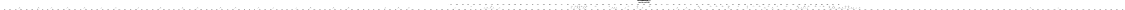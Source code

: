 # Network structure generated by ABC

digraph network {
size = "7.5,10";
center = true;
edge [dir = back];

{
  node [shape = plaintext];
  edge [style = invis];
  LevelTitle1 [label=""];
  LevelTitle2 [label=""];
  Level3 [label = ""];
  Level2 [label = ""];
  Level1 [label = ""];
  Level0 [label = ""];
  LevelTitle1 ->  LevelTitle2 ->  Level3 ->  Level2 ->  Level1 ->  Level0;
}

{
  rank = same;
  LevelTitle1;
  title1 [shape=plaintext,
          fontsize=20,
          fontname = "Times-Roman",
          label="Network structure visualized by ABC\nBenchmark \"top\". Time was Wed Oct 16 16:07:35 2024. "
         ];
}

{
  rank = same;
  LevelTitle2;
  title2 [shape=plaintext,
          fontsize=18,
          fontname = "Times-Roman",
          label="The network contains 103 logic nodes and 0 latches.\n"
         ];
}

{
  rank = same;
  Level3;
  Node200 [label = "pv227_10_", shape = invtriangle, color = coral, fillcolor = coral];
  Node201 [label = "pv227_23_", shape = invtriangle, color = coral, fillcolor = coral];
  Node202 [label = "pv266_6_", shape = invtriangle, color = coral, fillcolor = coral];
  Node203 [label = "pv227_0_", shape = invtriangle, color = coral, fillcolor = coral];
  Node204 [label = "pv227_24_", shape = invtriangle, color = coral, fillcolor = coral];
  Node205 [label = "pv227_21_", shape = invtriangle, color = coral, fillcolor = coral];
  Node206 [label = "pv266_4_", shape = invtriangle, color = coral, fillcolor = coral];
  Node207 [label = "pv227_22_", shape = invtriangle, color = coral, fillcolor = coral];
  Node208 [label = "pv266_5_", shape = invtriangle, color = coral, fillcolor = coral];
  Node209 [label = "pv227_27_", shape = invtriangle, color = coral, fillcolor = coral];
  Node210 [label = "pv259_0_", shape = invtriangle, color = coral, fillcolor = coral];
  Node211 [label = "pv227_25_", shape = invtriangle, color = coral, fillcolor = coral];
  Node212 [label = "pv259_2_", shape = invtriangle, color = coral, fillcolor = coral];
  Node213 [label = "pv227_26_", shape = invtriangle, color = coral, fillcolor = coral];
  Node214 [label = "pv259_1_", shape = invtriangle, color = coral, fillcolor = coral];
  Node215 [label = "pv227_7_", shape = invtriangle, color = coral, fillcolor = coral];
  Node216 [label = "pv227_18_", shape = invtriangle, color = coral, fillcolor = coral];
  Node217 [label = "pv259_17_", shape = invtriangle, color = coral, fillcolor = coral];
  Node218 [label = "pv227_8_", shape = invtriangle, color = coral, fillcolor = coral];
  Node219 [label = "pv227_17_", shape = invtriangle, color = coral, fillcolor = coral];
  Node220 [label = "pv259_16_", shape = invtriangle, color = coral, fillcolor = coral];
  Node221 [label = "pv227_5_", shape = invtriangle, color = coral, fillcolor = coral];
  Node222 [label = "pv227_16_", shape = invtriangle, color = coral, fillcolor = coral];
  Node223 [label = "pv259_19_", shape = invtriangle, color = coral, fillcolor = coral];
  Node224 [label = "pv227_6_", shape = invtriangle, color = coral, fillcolor = coral];
  Node225 [label = "pv227_15_", shape = invtriangle, color = coral, fillcolor = coral];
  Node226 [label = "pv259_18_", shape = invtriangle, color = coral, fillcolor = coral];
  Node227 [label = "pv227_3_", shape = invtriangle, color = coral, fillcolor = coral];
  Node228 [label = "pv227_14_", shape = invtriangle, color = coral, fillcolor = coral];
  Node229 [label = "pv259_26_", shape = invtriangle, color = coral, fillcolor = coral];
  Node230 [label = "pv266_2_", shape = invtriangle, color = coral, fillcolor = coral];
  Node231 [label = "pv227_4_", shape = invtriangle, color = coral, fillcolor = coral];
  Node232 [label = "pv227_13_", shape = invtriangle, color = coral, fillcolor = coral];
  Node233 [label = "pv227_20_", shape = invtriangle, color = coral, fillcolor = coral];
  Node234 [label = "pv259_27_", shape = invtriangle, color = coral, fillcolor = coral];
  Node235 [label = "pv266_3_", shape = invtriangle, color = coral, fillcolor = coral];
  Node236 [label = "pv227_1_", shape = invtriangle, color = coral, fillcolor = coral];
  Node237 [label = "pv227_12_", shape = invtriangle, color = coral, fillcolor = coral];
  Node238 [label = "pv259_28_", shape = invtriangle, color = coral, fillcolor = coral];
  Node239 [label = "pv266_0_", shape = invtriangle, color = coral, fillcolor = coral];
  Node240 [label = "pv227_2_", shape = invtriangle, color = coral, fillcolor = coral];
  Node241 [label = "pv227_11_", shape = invtriangle, color = coral, fillcolor = coral];
  Node242 [label = "pv259_29_", shape = invtriangle, color = coral, fillcolor = coral];
  Node243 [label = "pv266_1_", shape = invtriangle, color = coral, fillcolor = coral];
  Node244 [label = "pv259_22_", shape = invtriangle, color = coral, fillcolor = coral];
  Node245 [label = "pv259_23_", shape = invtriangle, color = coral, fillcolor = coral];
  Node246 [label = "pv259_11_", shape = invtriangle, color = coral, fillcolor = coral];
  Node247 [label = "pv259_24_", shape = invtriangle, color = coral, fillcolor = coral];
  Node248 [label = "pv259_10_", shape = invtriangle, color = coral, fillcolor = coral];
  Node249 [label = "pv259_25_", shape = invtriangle, color = coral, fillcolor = coral];
  Node250 [label = "pv259_13_", shape = invtriangle, color = coral, fillcolor = coral];
  Node251 [label = "pv259_31_", shape = invtriangle, color = coral, fillcolor = coral];
  Node252 [label = "pv259_12_", shape = invtriangle, color = coral, fillcolor = coral];
  Node253 [label = "pv259_30_", shape = invtriangle, color = coral, fillcolor = coral];
  Node254 [label = "pv227_9_", shape = invtriangle, color = coral, fillcolor = coral];
  Node255 [label = "pv259_15_", shape = invtriangle, color = coral, fillcolor = coral];
  Node256 [label = "pv259_20_", shape = invtriangle, color = coral, fillcolor = coral];
  Node257 [label = "pv227_19_", shape = invtriangle, color = coral, fillcolor = coral];
  Node258 [label = "pv259_14_", shape = invtriangle, color = coral, fillcolor = coral];
  Node259 [label = "pv259_21_", shape = invtriangle, color = coral, fillcolor = coral];
  Node260 [label = "pv259_4_", shape = invtriangle, color = coral, fillcolor = coral];
  Node261 [label = "pv259_3_", shape = invtriangle, color = coral, fillcolor = coral];
  Node262 [label = "pv259_6_", shape = invtriangle, color = coral, fillcolor = coral];
  Node263 [label = "pv259_5_", shape = invtriangle, color = coral, fillcolor = coral];
  Node264 [label = "pv259_8_", shape = invtriangle, color = coral, fillcolor = coral];
  Node265 [label = "pv259_7_", shape = invtriangle, color = coral, fillcolor = coral];
  Node266 [label = "pv259_9_", shape = invtriangle, color = coral, fillcolor = coral];
}

{
  rank = same;
  Level2;
  Node278 [label = "278\n", shape = ellipse];
  Node281 [label = "281\n", shape = ellipse];
  Node284 [label = "284\n", shape = ellipse];
  Node288 [label = "288\n", shape = ellipse];
  Node292 [label = "292\n", shape = ellipse];
  Node296 [label = "296\n", shape = ellipse];
  Node300 [label = "300\n", shape = ellipse];
  Node304 [label = "304\n", shape = ellipse];
  Node306 [label = "306\n", shape = ellipse];
  Node311 [label = "311\n", shape = ellipse];
  Node313 [label = "313\n", shape = ellipse];
  Node317 [label = "317\n", shape = ellipse];
  Node319 [label = "319\n", shape = ellipse];
  Node323 [label = "323\n", shape = ellipse];
  Node325 [label = "325\n", shape = ellipse];
  Node327 [label = "327\n", shape = ellipse];
  Node329 [label = "329\n", shape = ellipse];
  Node331 [label = "331\n", shape = ellipse];
  Node333 [label = "333\n", shape = ellipse];
  Node335 [label = "335\n", shape = ellipse];
  Node337 [label = "337\n", shape = ellipse];
  Node339 [label = "339\n", shape = ellipse];
  Node341 [label = "341\n", shape = ellipse];
  Node343 [label = "343\n", shape = ellipse];
  Node345 [label = "345\n", shape = ellipse];
  Node348 [label = "348\n", shape = ellipse];
  Node350 [label = "350\n", shape = ellipse];
  Node353 [label = "353\n", shape = ellipse];
  Node355 [label = "355\n", shape = ellipse];
  Node357 [label = "357\n", shape = ellipse];
  Node359 [label = "359\n", shape = ellipse];
  Node361 [label = "361\n", shape = ellipse];
  Node363 [label = "363\n", shape = ellipse];
  Node365 [label = "365\n", shape = ellipse];
  Node367 [label = "367\n", shape = ellipse];
  Node369 [label = "369\n", shape = ellipse];
}

{
  rank = same;
  Level1;
  Node268 [label = "268\n", shape = ellipse];
  Node269 [label = "269\n", shape = ellipse];
  Node270 [label = "270\n", shape = ellipse];
  Node271 [label = "271\n", shape = ellipse];
  Node272 [label = "272\n", shape = ellipse];
  Node273 [label = "273\n", shape = ellipse];
  Node274 [label = "274\n", shape = ellipse];
  Node275 [label = "275\n", shape = ellipse];
  Node276 [label = "276\n", shape = ellipse];
  Node277 [label = "277\n", shape = ellipse];
  Node279 [label = "279\n", shape = ellipse];
  Node280 [label = "280\n", shape = ellipse];
  Node282 [label = "282\n", shape = ellipse];
  Node283 [label = "283\n", shape = ellipse];
  Node285 [label = "285\n", shape = ellipse];
  Node286 [label = "286\n", shape = ellipse];
  Node287 [label = "287\n", shape = ellipse];
  Node289 [label = "289\n", shape = ellipse];
  Node290 [label = "290\n", shape = ellipse];
  Node291 [label = "291\n", shape = ellipse];
  Node293 [label = "293\n", shape = ellipse];
  Node294 [label = "294\n", shape = ellipse];
  Node295 [label = "295\n", shape = ellipse];
  Node297 [label = "297\n", shape = ellipse];
  Node298 [label = "298\n", shape = ellipse];
  Node299 [label = "299\n", shape = ellipse];
  Node301 [label = "301\n", shape = ellipse];
  Node302 [label = "302\n", shape = ellipse];
  Node303 [label = "303\n", shape = ellipse];
  Node305 [label = "305\n", shape = ellipse];
  Node307 [label = "307\n", shape = ellipse];
  Node308 [label = "308\n", shape = ellipse];
  Node309 [label = "309\n", shape = ellipse];
  Node310 [label = "310\n", shape = ellipse];
  Node312 [label = "312\n", shape = ellipse];
  Node314 [label = "314\n", shape = ellipse];
  Node315 [label = "315\n", shape = ellipse];
  Node316 [label = "316\n", shape = ellipse];
  Node318 [label = "318\n", shape = ellipse];
  Node320 [label = "320\n", shape = ellipse];
  Node321 [label = "321\n", shape = ellipse];
  Node322 [label = "322\n", shape = ellipse];
  Node324 [label = "324\n", shape = ellipse];
  Node326 [label = "326\n", shape = ellipse];
  Node328 [label = "328\n", shape = ellipse];
  Node330 [label = "330\n", shape = ellipse];
  Node332 [label = "332\n", shape = ellipse];
  Node334 [label = "334\n", shape = ellipse];
  Node336 [label = "336\n", shape = ellipse];
  Node338 [label = "338\n", shape = ellipse];
  Node340 [label = "340\n", shape = ellipse];
  Node342 [label = "342\n", shape = ellipse];
  Node344 [label = "344\n", shape = ellipse];
  Node346 [label = "346\n", shape = ellipse];
  Node347 [label = "347\n", shape = ellipse];
  Node349 [label = "349\n", shape = ellipse];
  Node351 [label = "351\n", shape = ellipse];
  Node352 [label = "352\n", shape = ellipse];
  Node354 [label = "354\n", shape = ellipse];
  Node356 [label = "356\n", shape = ellipse];
  Node358 [label = "358\n", shape = ellipse];
  Node360 [label = "360\n", shape = ellipse];
  Node362 [label = "362\n", shape = ellipse];
  Node364 [label = "364\n", shape = ellipse];
  Node366 [label = "366\n", shape = ellipse];
  Node368 [label = "368\n", shape = ellipse];
  Node370 [label = "370\n", shape = ellipse];
}

{
  rank = same;
  Level0;
  Node1 [label = "pv96_30_", shape = triangle, color = coral, fillcolor = coral];
  Node2 [label = "pv128_5_", shape = triangle, color = coral, fillcolor = coral];
  Node3 [label = "pv160_1_", shape = triangle, color = coral, fillcolor = coral];
  Node4 [label = "pv160_12_", shape = triangle, color = coral, fillcolor = coral];
  Node5 [label = "pv160_25_", shape = triangle, color = coral, fillcolor = coral];
  Node6 [label = "pv96_31_", shape = triangle, color = coral, fillcolor = coral];
  Node7 [label = "pv128_6_", shape = triangle, color = coral, fillcolor = coral];
  Node8 [label = "pv160_2_", shape = triangle, color = coral, fillcolor = coral];
  Node9 [label = "pv160_11_", shape = triangle, color = coral, fillcolor = coral];
  Node10 [label = "pv160_26_", shape = triangle, color = coral, fillcolor = coral];
  Node11 [label = "pv96_10_", shape = triangle, color = coral, fillcolor = coral];
  Node12 [label = "pv96_21_", shape = triangle, color = coral, fillcolor = coral];
  Node13 [label = "pv128_3_", shape = triangle, color = coral, fillcolor = coral];
  Node14 [label = "pv160_14_", shape = triangle, color = coral, fillcolor = coral];
  Node15 [label = "pv160_27_", shape = triangle, color = coral, fillcolor = coral];
  Node16 [label = "pv192_0_", shape = triangle, color = coral, fillcolor = coral];
  Node17 [label = "pv96_11_", shape = triangle, color = coral, fillcolor = coral];
  Node18 [label = "pv96_20_", shape = triangle, color = coral, fillcolor = coral];
  Node19 [label = "pv128_4_", shape = triangle, color = coral, fillcolor = coral];
  Node20 [label = "pv160_0_", shape = triangle, color = coral, fillcolor = coral];
  Node21 [label = "pv160_13_", shape = triangle, color = coral, fillcolor = coral];
  Node22 [label = "pv160_28_", shape = triangle, color = coral, fillcolor = coral];
  Node23 [label = "pv128_1_", shape = triangle, color = coral, fillcolor = coral];
  Node24 [label = "pv160_5_", shape = triangle, color = coral, fillcolor = coral];
  Node25 [label = "pv160_29_", shape = triangle, color = coral, fillcolor = coral];
  Node26 [label = "pv128_2_", shape = triangle, color = coral, fillcolor = coral];
  Node27 [label = "pv128_19_", shape = triangle, color = coral, fillcolor = coral];
  Node28 [label = "pv160_6_", shape = triangle, color = coral, fillcolor = coral];
  Node29 [label = "pv199_4_", shape = triangle, color = coral, fillcolor = coral];
  Node30 [label = "pv160_3_", shape = triangle, color = coral, fillcolor = coral];
  Node31 [label = "pv160_10_", shape = triangle, color = coral, fillcolor = coral];
  Node32 [label = "pv128_0_", shape = triangle, color = coral, fillcolor = coral];
  Node33 [label = "pv160_4_", shape = triangle, color = coral, fillcolor = coral];
  Node34 [label = "pv32_7_", shape = triangle, color = coral, fillcolor = coral];
  Node35 [label = "pv32_18_", shape = triangle, color = coral, fillcolor = coral];
  Node36 [label = "pv32_29_", shape = triangle, color = coral, fillcolor = coral];
  Node37 [label = "pv64_0_", shape = triangle, color = coral, fillcolor = coral];
  Node38 [label = "pv96_9_", shape = triangle, color = coral, fillcolor = coral];
  Node39 [label = "pv128_29_", shape = triangle, color = coral, fillcolor = coral];
  Node40 [label = "pv192_19_", shape = triangle, color = coral, fillcolor = coral];
  Node41 [label = "pv199_1_", shape = triangle, color = coral, fillcolor = coral];
  Node42 [label = "pv32_6_", shape = triangle, color = coral, fillcolor = coral];
  Node43 [label = "pv32_19_", shape = triangle, color = coral, fillcolor = coral];
  Node44 [label = "pv32_28_", shape = triangle, color = coral, fillcolor = coral];
  Node45 [label = "pv64_1_", shape = triangle, color = coral, fillcolor = coral];
  Node46 [label = "pv96_8_", shape = triangle, color = coral, fillcolor = coral];
  Node47 [label = "pv192_18_", shape = triangle, color = coral, fillcolor = coral];
  Node48 [label = "pv199_0_", shape = triangle, color = coral, fillcolor = coral];
  Node49 [label = "pv32_5_", shape = triangle, color = coral, fillcolor = coral];
  Node50 [label = "pv192_17_", shape = triangle, color = coral, fillcolor = coral];
  Node51 [label = "pv192_31_", shape = triangle, color = coral, fillcolor = coral];
  Node52 [label = "pv199_3_", shape = triangle, color = coral, fillcolor = coral];
  Node53 [label = "pv32_4_", shape = triangle, color = coral, fillcolor = coral];
  Node54 [label = "pv192_16_", shape = triangle, color = coral, fillcolor = coral];
  Node55 [label = "pv192_30_", shape = triangle, color = coral, fillcolor = coral];
  Node56 [label = "pv32_3_", shape = triangle, color = coral, fillcolor = coral];
  Node57 [label = "pv64_4_", shape = triangle, color = coral, fillcolor = coral];
  Node58 [label = "pv96_5_", shape = triangle, color = coral, fillcolor = coral];
  Node59 [label = "pv128_9_", shape = triangle, color = coral, fillcolor = coral];
  Node60 [label = "pv192_15_", shape = triangle, color = coral, fillcolor = coral];
  Node61 [label = "pv192_20_", shape = triangle, color = coral, fillcolor = coral];
  Node62 [label = "pv32_2_", shape = triangle, color = coral, fillcolor = coral];
  Node63 [label = "pv64_5_", shape = triangle, color = coral, fillcolor = coral];
  Node64 [label = "pv96_4_", shape = triangle, color = coral, fillcolor = coral];
  Node65 [label = "pv192_14_", shape = triangle, color = coral, fillcolor = coral];
  Node66 [label = "pv192_21_", shape = triangle, color = coral, fillcolor = coral];
  Node67 [label = "pv32_1_", shape = triangle, color = coral, fillcolor = coral];
  Node68 [label = "pv64_2_", shape = triangle, color = coral, fillcolor = coral];
  Node69 [label = "pv96_7_", shape = triangle, color = coral, fillcolor = coral];
  Node70 [label = "pv128_7_", shape = triangle, color = coral, fillcolor = coral];
  Node71 [label = "pv192_13_", shape = triangle, color = coral, fillcolor = coral];
  Node72 [label = "pv32_0_", shape = triangle, color = coral, fillcolor = coral];
  Node73 [label = "pv64_3_", shape = triangle, color = coral, fillcolor = coral];
  Node74 [label = "pv96_6_", shape = triangle, color = coral, fillcolor = coral];
  Node75 [label = "pv128_8_", shape = triangle, color = coral, fillcolor = coral];
  Node76 [label = "pv192_12_", shape = triangle, color = coral, fillcolor = coral];
  Node77 [label = "pv32_10_", shape = triangle, color = coral, fillcolor = coral];
  Node78 [label = "pv32_21_", shape = triangle, color = coral, fillcolor = coral];
  Node79 [label = "pv64_8_", shape = triangle, color = coral, fillcolor = coral];
  Node80 [label = "pv64_17_", shape = triangle, color = coral, fillcolor = coral];
  Node81 [label = "pv64_28_", shape = triangle, color = coral, fillcolor = coral];
  Node82 [label = "pv96_1_", shape = triangle, color = coral, fillcolor = coral];
  Node83 [label = "pv128_21_", shape = triangle, color = coral, fillcolor = coral];
  Node84 [label = "pv192_11_", shape = triangle, color = coral, fillcolor = coral];
  Node85 [label = "pv192_24_", shape = triangle, color = coral, fillcolor = coral];
  Node86 [label = "pv32_11_", shape = triangle, color = coral, fillcolor = coral];
  Node87 [label = "pv32_20_", shape = triangle, color = coral, fillcolor = coral];
  Node88 [label = "pv64_9_", shape = triangle, color = coral, fillcolor = coral];
  Node89 [label = "pv64_18_", shape = triangle, color = coral, fillcolor = coral];
  Node90 [label = "pv64_27_", shape = triangle, color = coral, fillcolor = coral];
  Node91 [label = "pv96_0_", shape = triangle, color = coral, fillcolor = coral];
  Node92 [label = "pv128_22_", shape = triangle, color = coral, fillcolor = coral];
  Node93 [label = "pv192_10_", shape = triangle, color = coral, fillcolor = coral];
  Node94 [label = "pv192_25_", shape = triangle, color = coral, fillcolor = coral];
  Node95 [label = "pv32_12_", shape = triangle, color = coral, fillcolor = coral];
  Node96 [label = "pv32_23_", shape = triangle, color = coral, fillcolor = coral];
  Node97 [label = "pv32_30_", shape = triangle, color = coral, fillcolor = coral];
  Node98 [label = "pv64_6_", shape = triangle, color = coral, fillcolor = coral];
  Node99 [label = "pv64_15_", shape = triangle, color = coral, fillcolor = coral];
  Node100 [label = "pv64_26_", shape = triangle, color = coral, fillcolor = coral];
  Node101 [label = "pv96_3_", shape = triangle, color = coral, fillcolor = coral];
  Node102 [label = "pv128_10_", shape = triangle, color = coral, fillcolor = coral];
  Node103 [label = "pv128_23_", shape = triangle, color = coral, fillcolor = coral];
  Node104 [label = "pv192_22_", shape = triangle, color = coral, fillcolor = coral];
  Node105 [label = "pv32_13_", shape = triangle, color = coral, fillcolor = coral];
  Node106 [label = "pv32_22_", shape = triangle, color = coral, fillcolor = coral];
  Node107 [label = "pv32_31_", shape = triangle, color = coral, fillcolor = coral];
  Node108 [label = "pv64_7_", shape = triangle, color = coral, fillcolor = coral];
  Node109 [label = "pv64_16_", shape = triangle, color = coral, fillcolor = coral];
  Node110 [label = "pv64_25_", shape = triangle, color = coral, fillcolor = coral];
  Node111 [label = "pv96_2_", shape = triangle, color = coral, fillcolor = coral];
  Node112 [label = "pv128_24_", shape = triangle, color = coral, fillcolor = coral];
  Node113 [label = "pv128_31_", shape = triangle, color = coral, fillcolor = coral];
  Node114 [label = "pv192_23_", shape = triangle, color = coral, fillcolor = coral];
  Node115 [label = "pv32_14_", shape = triangle, color = coral, fillcolor = coral];
  Node116 [label = "pv32_25_", shape = triangle, color = coral, fillcolor = coral];
  Node117 [label = "pv128_25_", shape = triangle, color = coral, fillcolor = coral];
  Node118 [label = "pv192_28_", shape = triangle, color = coral, fillcolor = coral];
  Node119 [label = "pv32_15_", shape = triangle, color = coral, fillcolor = coral];
  Node120 [label = "pv32_24_", shape = triangle, color = coral, fillcolor = coral];
  Node121 [label = "pv128_26_", shape = triangle, color = coral, fillcolor = coral];
  Node122 [label = "pv192_9_", shape = triangle, color = coral, fillcolor = coral];
  Node123 [label = "pv192_29_", shape = triangle, color = coral, fillcolor = coral];
  Node124 [label = "pv195_0_", shape = triangle, color = coral, fillcolor = coral];
  Node125 [label = "pv32_9_", shape = triangle, color = coral, fillcolor = coral];
  Node126 [label = "pv32_16_", shape = triangle, color = coral, fillcolor = coral];
  Node127 [label = "pv32_27_", shape = triangle, color = coral, fillcolor = coral];
  Node128 [label = "pv64_19_", shape = triangle, color = coral, fillcolor = coral];
  Node129 [label = "pv128_27_", shape = triangle, color = coral, fillcolor = coral];
  Node130 [label = "pv192_26_", shape = triangle, color = coral, fillcolor = coral];
  Node131 [label = "pv32_8_", shape = triangle, color = coral, fillcolor = coral];
  Node132 [label = "pv32_17_", shape = triangle, color = coral, fillcolor = coral];
  Node133 [label = "pv32_26_", shape = triangle, color = coral, fillcolor = coral];
  Node134 [label = "pv64_29_", shape = triangle, color = coral, fillcolor = coral];
  Node135 [label = "pv128_28_", shape = triangle, color = coral, fillcolor = coral];
  Node136 [label = "pv192_27_", shape = triangle, color = coral, fillcolor = coral];
  Node137 [label = "pv64_20_", shape = triangle, color = coral, fillcolor = coral];
  Node138 [label = "pv64_31_", shape = triangle, color = coral, fillcolor = coral];
  Node139 [label = "pv96_16_", shape = triangle, color = coral, fillcolor = coral];
  Node140 [label = "pv96_27_", shape = triangle, color = coral, fillcolor = coral];
  Node141 [label = "pv128_16_", shape = triangle, color = coral, fillcolor = coral];
  Node142 [label = "pv160_9_", shape = triangle, color = coral, fillcolor = coral];
  Node143 [label = "pv160_30_", shape = triangle, color = coral, fillcolor = coral];
  Node144 [label = "pv192_6_", shape = triangle, color = coral, fillcolor = coral];
  Node145 [label = "pv194_0_", shape = triangle, color = coral, fillcolor = coral];
  Node146 [label = "pv64_10_", shape = triangle, color = coral, fillcolor = coral];
  Node147 [label = "pv96_17_", shape = triangle, color = coral, fillcolor = coral];
  Node148 [label = "pv96_26_", shape = triangle, color = coral, fillcolor = coral];
  Node149 [label = "pv128_15_", shape = triangle, color = coral, fillcolor = coral];
  Node150 [label = "pv160_19_", shape = triangle, color = coral, fillcolor = coral];
  Node151 [label = "pv192_5_", shape = triangle, color = coral, fillcolor = coral];
  Node152 [label = "pv96_18_", shape = triangle, color = coral, fillcolor = coral];
  Node153 [label = "pv96_29_", shape = triangle, color = coral, fillcolor = coral];
  Node154 [label = "pv128_18_", shape = triangle, color = coral, fillcolor = coral];
  Node155 [label = "pv160_7_", shape = triangle, color = coral, fillcolor = coral];
  Node156 [label = "pv192_8_", shape = triangle, color = coral, fillcolor = coral];
  Node157 [label = "pv96_19_", shape = triangle, color = coral, fillcolor = coral];
  Node158 [label = "pv96_28_", shape = triangle, color = coral, fillcolor = coral];
  Node159 [label = "pv128_17_", shape = triangle, color = coral, fillcolor = coral];
  Node160 [label = "pv160_8_", shape = triangle, color = coral, fillcolor = coral];
  Node161 [label = "pv160_20_", shape = triangle, color = coral, fillcolor = coral];
  Node162 [label = "pv192_7_", shape = triangle, color = coral, fillcolor = coral];
  Node163 [label = "pv194_1_", shape = triangle, color = coral, fillcolor = coral];
  Node164 [label = "pv64_13_", shape = triangle, color = coral, fillcolor = coral];
  Node165 [label = "pv64_24_", shape = triangle, color = coral, fillcolor = coral];
  Node166 [label = "pv96_12_", shape = triangle, color = coral, fillcolor = coral];
  Node167 [label = "pv96_23_", shape = triangle, color = coral, fillcolor = coral];
  Node168 [label = "pv128_12_", shape = triangle, color = coral, fillcolor = coral];
  Node169 [label = "pv128_30_", shape = triangle, color = coral, fillcolor = coral];
  Node170 [label = "pv160_16_", shape = triangle, color = coral, fillcolor = coral];
  Node171 [label = "pv160_21_", shape = triangle, color = coral, fillcolor = coral];
  Node172 [label = "pv192_2_", shape = triangle, color = coral, fillcolor = coral];
  Node173 [label = "pv64_14_", shape = triangle, color = coral, fillcolor = coral];
  Node174 [label = "pv64_23_", shape = triangle, color = coral, fillcolor = coral];
  Node175 [label = "pv96_13_", shape = triangle, color = coral, fillcolor = coral];
  Node176 [label = "pv96_22_", shape = triangle, color = coral, fillcolor = coral];
  Node177 [label = "pv128_11_", shape = triangle, color = coral, fillcolor = coral];
  Node178 [label = "pv160_15_", shape = triangle, color = coral, fillcolor = coral];
  Node179 [label = "pv160_22_", shape = triangle, color = coral, fillcolor = coral];
  Node180 [label = "pv192_1_", shape = triangle, color = coral, fillcolor = coral];
  Node181 [label = "pv64_11_", shape = triangle, color = coral, fillcolor = coral];
  Node182 [label = "pv64_22_", shape = triangle, color = coral, fillcolor = coral];
  Node183 [label = "pv96_14_", shape = triangle, color = coral, fillcolor = coral];
  Node184 [label = "pv96_25_", shape = triangle, color = coral, fillcolor = coral];
  Node185 [label = "pv128_14_", shape = triangle, color = coral, fillcolor = coral];
  Node186 [label = "pv160_18_", shape = triangle, color = coral, fillcolor = coral];
  Node187 [label = "pv160_23_", shape = triangle, color = coral, fillcolor = coral];
  Node188 [label = "pv192_4_", shape = triangle, color = coral, fillcolor = coral];
  Node189 [label = "pv64_12_", shape = triangle, color = coral, fillcolor = coral];
  Node190 [label = "pv64_21_", shape = triangle, color = coral, fillcolor = coral];
  Node191 [label = "pv64_30_", shape = triangle, color = coral, fillcolor = coral];
  Node192 [label = "pv96_15_", shape = triangle, color = coral, fillcolor = coral];
  Node193 [label = "pv96_24_", shape = triangle, color = coral, fillcolor = coral];
  Node194 [label = "pv128_13_", shape = triangle, color = coral, fillcolor = coral];
  Node195 [label = "pv128_20_", shape = triangle, color = coral, fillcolor = coral];
  Node196 [label = "pv160_17_", shape = triangle, color = coral, fillcolor = coral];
  Node197 [label = "pv160_24_", shape = triangle, color = coral, fillcolor = coral];
  Node198 [label = "pv160_31_", shape = triangle, color = coral, fillcolor = coral];
  Node199 [label = "pv192_3_", shape = triangle, color = coral, fillcolor = coral];
}

title1 -> title2 [style = invis];
title2 -> Node200 [style = invis];
title2 -> Node201 [style = invis];
title2 -> Node202 [style = invis];
title2 -> Node203 [style = invis];
title2 -> Node204 [style = invis];
title2 -> Node205 [style = invis];
title2 -> Node206 [style = invis];
title2 -> Node207 [style = invis];
title2 -> Node208 [style = invis];
title2 -> Node209 [style = invis];
title2 -> Node210 [style = invis];
title2 -> Node211 [style = invis];
title2 -> Node212 [style = invis];
title2 -> Node213 [style = invis];
title2 -> Node214 [style = invis];
title2 -> Node215 [style = invis];
title2 -> Node216 [style = invis];
title2 -> Node217 [style = invis];
title2 -> Node218 [style = invis];
title2 -> Node219 [style = invis];
title2 -> Node220 [style = invis];
title2 -> Node221 [style = invis];
title2 -> Node222 [style = invis];
title2 -> Node223 [style = invis];
title2 -> Node224 [style = invis];
title2 -> Node225 [style = invis];
title2 -> Node226 [style = invis];
title2 -> Node227 [style = invis];
title2 -> Node228 [style = invis];
title2 -> Node229 [style = invis];
title2 -> Node230 [style = invis];
title2 -> Node231 [style = invis];
title2 -> Node232 [style = invis];
title2 -> Node233 [style = invis];
title2 -> Node234 [style = invis];
title2 -> Node235 [style = invis];
title2 -> Node236 [style = invis];
title2 -> Node237 [style = invis];
title2 -> Node238 [style = invis];
title2 -> Node239 [style = invis];
title2 -> Node240 [style = invis];
title2 -> Node241 [style = invis];
title2 -> Node242 [style = invis];
title2 -> Node243 [style = invis];
title2 -> Node244 [style = invis];
title2 -> Node245 [style = invis];
title2 -> Node246 [style = invis];
title2 -> Node247 [style = invis];
title2 -> Node248 [style = invis];
title2 -> Node249 [style = invis];
title2 -> Node250 [style = invis];
title2 -> Node251 [style = invis];
title2 -> Node252 [style = invis];
title2 -> Node253 [style = invis];
title2 -> Node254 [style = invis];
title2 -> Node255 [style = invis];
title2 -> Node256 [style = invis];
title2 -> Node257 [style = invis];
title2 -> Node258 [style = invis];
title2 -> Node259 [style = invis];
title2 -> Node260 [style = invis];
title2 -> Node261 [style = invis];
title2 -> Node262 [style = invis];
title2 -> Node263 [style = invis];
title2 -> Node264 [style = invis];
title2 -> Node265 [style = invis];
title2 -> Node266 [style = invis];
Node200 -> Node201 [style = invis];
Node201 -> Node202 [style = invis];
Node202 -> Node203 [style = invis];
Node203 -> Node204 [style = invis];
Node204 -> Node205 [style = invis];
Node205 -> Node206 [style = invis];
Node206 -> Node207 [style = invis];
Node207 -> Node208 [style = invis];
Node208 -> Node209 [style = invis];
Node209 -> Node210 [style = invis];
Node210 -> Node211 [style = invis];
Node211 -> Node212 [style = invis];
Node212 -> Node213 [style = invis];
Node213 -> Node214 [style = invis];
Node214 -> Node215 [style = invis];
Node215 -> Node216 [style = invis];
Node216 -> Node217 [style = invis];
Node217 -> Node218 [style = invis];
Node218 -> Node219 [style = invis];
Node219 -> Node220 [style = invis];
Node220 -> Node221 [style = invis];
Node221 -> Node222 [style = invis];
Node222 -> Node223 [style = invis];
Node223 -> Node224 [style = invis];
Node224 -> Node225 [style = invis];
Node225 -> Node226 [style = invis];
Node226 -> Node227 [style = invis];
Node227 -> Node228 [style = invis];
Node228 -> Node229 [style = invis];
Node229 -> Node230 [style = invis];
Node230 -> Node231 [style = invis];
Node231 -> Node232 [style = invis];
Node232 -> Node233 [style = invis];
Node233 -> Node234 [style = invis];
Node234 -> Node235 [style = invis];
Node235 -> Node236 [style = invis];
Node236 -> Node237 [style = invis];
Node237 -> Node238 [style = invis];
Node238 -> Node239 [style = invis];
Node239 -> Node240 [style = invis];
Node240 -> Node241 [style = invis];
Node241 -> Node242 [style = invis];
Node242 -> Node243 [style = invis];
Node243 -> Node244 [style = invis];
Node244 -> Node245 [style = invis];
Node245 -> Node246 [style = invis];
Node246 -> Node247 [style = invis];
Node247 -> Node248 [style = invis];
Node248 -> Node249 [style = invis];
Node249 -> Node250 [style = invis];
Node250 -> Node251 [style = invis];
Node251 -> Node252 [style = invis];
Node252 -> Node253 [style = invis];
Node253 -> Node254 [style = invis];
Node254 -> Node255 [style = invis];
Node255 -> Node256 [style = invis];
Node256 -> Node257 [style = invis];
Node257 -> Node258 [style = invis];
Node258 -> Node259 [style = invis];
Node259 -> Node260 [style = invis];
Node260 -> Node261 [style = invis];
Node261 -> Node262 [style = invis];
Node262 -> Node263 [style = invis];
Node263 -> Node264 [style = invis];
Node264 -> Node265 [style = invis];
Node265 -> Node266 [style = invis];
Node200 -> Node268 [style = solid];
Node201 -> Node269 [style = solid];
Node202 -> Node270 [style = solid];
Node203 -> Node271 [style = solid];
Node204 -> Node272 [style = solid];
Node205 -> Node273 [style = solid];
Node206 -> Node274 [style = solid];
Node207 -> Node275 [style = solid];
Node208 -> Node276 [style = solid];
Node209 -> Node277 [style = solid];
Node210 -> Node278 [style = solid];
Node211 -> Node280 [style = solid];
Node212 -> Node281 [style = solid];
Node213 -> Node283 [style = solid];
Node214 -> Node284 [style = solid];
Node215 -> Node286 [style = solid];
Node216 -> Node287 [style = solid];
Node217 -> Node288 [style = solid];
Node218 -> Node290 [style = solid];
Node219 -> Node291 [style = solid];
Node220 -> Node292 [style = solid];
Node221 -> Node294 [style = solid];
Node222 -> Node295 [style = solid];
Node223 -> Node296 [style = solid];
Node224 -> Node298 [style = solid];
Node225 -> Node299 [style = solid];
Node226 -> Node300 [style = solid];
Node227 -> Node302 [style = solid];
Node228 -> Node303 [style = solid];
Node229 -> Node304 [style = solid];
Node230 -> Node306 [style = solid];
Node231 -> Node308 [style = solid];
Node232 -> Node309 [style = solid];
Node233 -> Node310 [style = solid];
Node234 -> Node311 [style = solid];
Node235 -> Node313 [style = solid];
Node236 -> Node315 [style = solid];
Node237 -> Node316 [style = solid];
Node238 -> Node317 [style = solid];
Node239 -> Node319 [style = solid];
Node240 -> Node321 [style = solid];
Node241 -> Node322 [style = solid];
Node242 -> Node323 [style = solid];
Node243 -> Node325 [style = solid];
Node244 -> Node327 [style = solid];
Node245 -> Node329 [style = solid];
Node246 -> Node331 [style = solid];
Node247 -> Node333 [style = solid];
Node248 -> Node335 [style = solid];
Node249 -> Node337 [style = solid];
Node250 -> Node339 [style = solid];
Node251 -> Node341 [style = solid];
Node252 -> Node343 [style = solid];
Node253 -> Node345 [style = solid];
Node254 -> Node347 [style = solid];
Node255 -> Node348 [style = solid];
Node256 -> Node350 [style = solid];
Node257 -> Node352 [style = solid];
Node258 -> Node353 [style = solid];
Node259 -> Node355 [style = solid];
Node260 -> Node357 [style = solid];
Node261 -> Node359 [style = solid];
Node262 -> Node361 [style = solid];
Node263 -> Node363 [style = solid];
Node264 -> Node365 [style = solid];
Node265 -> Node367 [style = solid];
Node266 -> Node369 [style = solid];
Node268 -> Node11 [style = solid];
Node268 -> Node41 [style = solid];
Node268 -> Node48 [style = solid];
Node268 -> Node77 [style = solid];
Node268 -> Node146 [style = solid];
Node269 -> Node41 [style = solid];
Node269 -> Node48 [style = solid];
Node269 -> Node96 [style = solid];
Node269 -> Node167 [style = solid];
Node269 -> Node174 [style = solid];
Node270 -> Node41 [style = solid];
Node270 -> Node48 [style = solid];
Node270 -> Node52 [style = solid];
Node270 -> Node124 [style = solid];
Node271 -> Node37 [style = solid];
Node271 -> Node41 [style = solid];
Node271 -> Node48 [style = solid];
Node271 -> Node72 [style = solid];
Node271 -> Node91 [style = solid];
Node272 -> Node41 [style = solid];
Node272 -> Node48 [style = solid];
Node272 -> Node120 [style = solid];
Node272 -> Node165 [style = solid];
Node272 -> Node193 [style = solid];
Node273 -> Node12 [style = solid];
Node273 -> Node41 [style = solid];
Node273 -> Node48 [style = solid];
Node273 -> Node78 [style = solid];
Node273 -> Node190 [style = solid];
Node274 -> Node41 [style = solid];
Node274 -> Node48 [style = solid];
Node274 -> Node52 [style = solid];
Node274 -> Node145 [style = solid];
Node275 -> Node41 [style = solid];
Node275 -> Node48 [style = solid];
Node275 -> Node106 [style = solid];
Node275 -> Node176 [style = solid];
Node275 -> Node182 [style = solid];
Node276 -> Node41 [style = solid];
Node276 -> Node48 [style = solid];
Node276 -> Node52 [style = solid];
Node276 -> Node163 [style = solid];
Node277 -> Node41 [style = solid];
Node277 -> Node48 [style = solid];
Node277 -> Node90 [style = solid];
Node277 -> Node127 [style = solid];
Node277 -> Node140 [style = solid];
Node278 -> Node279 [style = solid];
Node278 -> Node29 [style = solid];
Node278 -> Node41 [style = solid];
Node278 -> Node48 [style = solid];
Node278 -> Node81 [style = solid];
Node279 -> Node29 [style = solid];
Node279 -> Node41 [style = solid];
Node279 -> Node44 [style = solid];
Node279 -> Node48 [style = solid];
Node279 -> Node158 [style = solid];
Node280 -> Node41 [style = solid];
Node280 -> Node48 [style = solid];
Node280 -> Node110 [style = solid];
Node280 -> Node116 [style = solid];
Node280 -> Node184 [style = solid];
Node281 -> Node282 [style = solid];
Node281 -> Node29 [style = solid];
Node281 -> Node41 [style = solid];
Node281 -> Node48 [style = solid];
Node281 -> Node191 [style = solid];
Node282 -> Node1 [style = solid];
Node282 -> Node29 [style = solid];
Node282 -> Node41 [style = solid];
Node282 -> Node48 [style = solid];
Node282 -> Node97 [style = solid];
Node283 -> Node41 [style = solid];
Node283 -> Node48 [style = solid];
Node283 -> Node100 [style = solid];
Node283 -> Node133 [style = solid];
Node283 -> Node148 [style = solid];
Node284 -> Node285 [style = solid];
Node284 -> Node29 [style = solid];
Node284 -> Node41 [style = solid];
Node284 -> Node48 [style = solid];
Node284 -> Node134 [style = solid];
Node285 -> Node29 [style = solid];
Node285 -> Node36 [style = solid];
Node285 -> Node41 [style = solid];
Node285 -> Node48 [style = solid];
Node285 -> Node153 [style = solid];
Node286 -> Node34 [style = solid];
Node286 -> Node41 [style = solid];
Node286 -> Node48 [style = solid];
Node286 -> Node69 [style = solid];
Node286 -> Node108 [style = solid];
Node287 -> Node35 [style = solid];
Node287 -> Node41 [style = solid];
Node287 -> Node48 [style = solid];
Node287 -> Node89 [style = solid];
Node287 -> Node152 [style = solid];
Node288 -> Node289 [style = solid];
Node288 -> Node21 [style = solid];
Node288 -> Node29 [style = solid];
Node288 -> Node41 [style = solid];
Node288 -> Node48 [style = solid];
Node289 -> Node29 [style = solid];
Node289 -> Node41 [style = solid];
Node289 -> Node48 [style = solid];
Node289 -> Node71 [style = solid];
Node289 -> Node194 [style = solid];
Node290 -> Node41 [style = solid];
Node290 -> Node46 [style = solid];
Node290 -> Node48 [style = solid];
Node290 -> Node79 [style = solid];
Node290 -> Node131 [style = solid];
Node291 -> Node41 [style = solid];
Node291 -> Node48 [style = solid];
Node291 -> Node80 [style = solid];
Node291 -> Node132 [style = solid];
Node291 -> Node147 [style = solid];
Node292 -> Node293 [style = solid];
Node292 -> Node4 [style = solid];
Node292 -> Node29 [style = solid];
Node292 -> Node41 [style = solid];
Node292 -> Node48 [style = solid];
Node293 -> Node29 [style = solid];
Node293 -> Node41 [style = solid];
Node293 -> Node48 [style = solid];
Node293 -> Node76 [style = solid];
Node293 -> Node168 [style = solid];
Node294 -> Node41 [style = solid];
Node294 -> Node48 [style = solid];
Node294 -> Node49 [style = solid];
Node294 -> Node58 [style = solid];
Node294 -> Node63 [style = solid];
Node295 -> Node41 [style = solid];
Node295 -> Node48 [style = solid];
Node295 -> Node109 [style = solid];
Node295 -> Node126 [style = solid];
Node295 -> Node139 [style = solid];
Node296 -> Node297 [style = solid];
Node296 -> Node29 [style = solid];
Node296 -> Node41 [style = solid];
Node296 -> Node48 [style = solid];
Node296 -> Node178 [style = solid];
Node297 -> Node29 [style = solid];
Node297 -> Node41 [style = solid];
Node297 -> Node48 [style = solid];
Node297 -> Node60 [style = solid];
Node297 -> Node149 [style = solid];
Node298 -> Node41 [style = solid];
Node298 -> Node42 [style = solid];
Node298 -> Node48 [style = solid];
Node298 -> Node74 [style = solid];
Node298 -> Node98 [style = solid];
Node299 -> Node41 [style = solid];
Node299 -> Node48 [style = solid];
Node299 -> Node99 [style = solid];
Node299 -> Node119 [style = solid];
Node299 -> Node192 [style = solid];
Node300 -> Node301 [style = solid];
Node300 -> Node14 [style = solid];
Node300 -> Node29 [style = solid];
Node300 -> Node41 [style = solid];
Node300 -> Node48 [style = solid];
Node301 -> Node29 [style = solid];
Node301 -> Node41 [style = solid];
Node301 -> Node48 [style = solid];
Node301 -> Node65 [style = solid];
Node301 -> Node185 [style = solid];
Node302 -> Node41 [style = solid];
Node302 -> Node48 [style = solid];
Node302 -> Node56 [style = solid];
Node302 -> Node73 [style = solid];
Node302 -> Node101 [style = solid];
Node303 -> Node41 [style = solid];
Node303 -> Node48 [style = solid];
Node303 -> Node115 [style = solid];
Node303 -> Node173 [style = solid];
Node303 -> Node183 [style = solid];
Node304 -> Node305 [style = solid];
Node304 -> Node29 [style = solid];
Node304 -> Node41 [style = solid];
Node304 -> Node48 [style = solid];
Node304 -> Node179 [style = solid];
Node305 -> Node29 [style = solid];
Node305 -> Node41 [style = solid];
Node305 -> Node48 [style = solid];
Node305 -> Node92 [style = solid];
Node305 -> Node104 [style = solid];
Node306 -> Node307 [style = solid];
Node306 -> Node41 [style = solid];
Node306 -> Node48 [style = solid];
Node306 -> Node52 [style = solid];
Node306 -> Node143 [style = solid];
Node307 -> Node41 [style = solid];
Node307 -> Node48 [style = solid];
Node307 -> Node52 [style = solid];
Node307 -> Node55 [style = solid];
Node307 -> Node169 [style = solid];
Node308 -> Node41 [style = solid];
Node308 -> Node48 [style = solid];
Node308 -> Node53 [style = solid];
Node308 -> Node57 [style = solid];
Node308 -> Node64 [style = solid];
Node309 -> Node41 [style = solid];
Node309 -> Node48 [style = solid];
Node309 -> Node105 [style = solid];
Node309 -> Node164 [style = solid];
Node309 -> Node175 [style = solid];
Node310 -> Node18 [style = solid];
Node310 -> Node41 [style = solid];
Node310 -> Node48 [style = solid];
Node310 -> Node87 [style = solid];
Node310 -> Node137 [style = solid];
Node311 -> Node312 [style = solid];
Node311 -> Node29 [style = solid];
Node311 -> Node41 [style = solid];
Node311 -> Node48 [style = solid];
Node311 -> Node187 [style = solid];
Node312 -> Node29 [style = solid];
Node312 -> Node41 [style = solid];
Node312 -> Node48 [style = solid];
Node312 -> Node103 [style = solid];
Node312 -> Node114 [style = solid];
Node313 -> Node314 [style = solid];
Node313 -> Node41 [style = solid];
Node313 -> Node48 [style = solid];
Node313 -> Node52 [style = solid];
Node313 -> Node198 [style = solid];
Node314 -> Node41 [style = solid];
Node314 -> Node48 [style = solid];
Node314 -> Node51 [style = solid];
Node314 -> Node52 [style = solid];
Node314 -> Node113 [style = solid];
Node315 -> Node41 [style = solid];
Node315 -> Node45 [style = solid];
Node315 -> Node48 [style = solid];
Node315 -> Node67 [style = solid];
Node315 -> Node82 [style = solid];
Node316 -> Node41 [style = solid];
Node316 -> Node48 [style = solid];
Node316 -> Node95 [style = solid];
Node316 -> Node166 [style = solid];
Node316 -> Node189 [style = solid];
Node317 -> Node318 [style = solid];
Node317 -> Node29 [style = solid];
Node317 -> Node41 [style = solid];
Node317 -> Node48 [style = solid];
Node317 -> Node197 [style = solid];
Node318 -> Node29 [style = solid];
Node318 -> Node41 [style = solid];
Node318 -> Node48 [style = solid];
Node318 -> Node85 [style = solid];
Node318 -> Node112 [style = solid];
Node319 -> Node320 [style = solid];
Node319 -> Node22 [style = solid];
Node319 -> Node41 [style = solid];
Node319 -> Node48 [style = solid];
Node319 -> Node52 [style = solid];
Node320 -> Node41 [style = solid];
Node320 -> Node48 [style = solid];
Node320 -> Node52 [style = solid];
Node320 -> Node118 [style = solid];
Node320 -> Node135 [style = solid];
Node321 -> Node41 [style = solid];
Node321 -> Node48 [style = solid];
Node321 -> Node62 [style = solid];
Node321 -> Node68 [style = solid];
Node321 -> Node111 [style = solid];
Node322 -> Node17 [style = solid];
Node322 -> Node41 [style = solid];
Node322 -> Node48 [style = solid];
Node322 -> Node86 [style = solid];
Node322 -> Node181 [style = solid];
Node323 -> Node324 [style = solid];
Node323 -> Node5 [style = solid];
Node323 -> Node29 [style = solid];
Node323 -> Node41 [style = solid];
Node323 -> Node48 [style = solid];
Node324 -> Node29 [style = solid];
Node324 -> Node41 [style = solid];
Node324 -> Node48 [style = solid];
Node324 -> Node94 [style = solid];
Node324 -> Node117 [style = solid];
Node325 -> Node326 [style = solid];
Node325 -> Node25 [style = solid];
Node325 -> Node41 [style = solid];
Node325 -> Node48 [style = solid];
Node325 -> Node52 [style = solid];
Node326 -> Node39 [style = solid];
Node326 -> Node41 [style = solid];
Node326 -> Node48 [style = solid];
Node326 -> Node52 [style = solid];
Node326 -> Node123 [style = solid];
Node327 -> Node328 [style = solid];
Node327 -> Node29 [style = solid];
Node327 -> Node41 [style = solid];
Node327 -> Node48 [style = solid];
Node327 -> Node186 [style = solid];
Node328 -> Node29 [style = solid];
Node328 -> Node41 [style = solid];
Node328 -> Node47 [style = solid];
Node328 -> Node48 [style = solid];
Node328 -> Node154 [style = solid];
Node329 -> Node330 [style = solid];
Node329 -> Node29 [style = solid];
Node329 -> Node41 [style = solid];
Node329 -> Node48 [style = solid];
Node329 -> Node150 [style = solid];
Node330 -> Node27 [style = solid];
Node330 -> Node29 [style = solid];
Node330 -> Node40 [style = solid];
Node330 -> Node41 [style = solid];
Node330 -> Node48 [style = solid];
Node331 -> Node332 [style = solid];
Node331 -> Node29 [style = solid];
Node331 -> Node41 [style = solid];
Node331 -> Node48 [style = solid];
Node331 -> Node155 [style = solid];
Node332 -> Node29 [style = solid];
Node332 -> Node41 [style = solid];
Node332 -> Node48 [style = solid];
Node332 -> Node70 [style = solid];
Node332 -> Node162 [style = solid];
Node333 -> Node334 [style = solid];
Node333 -> Node29 [style = solid];
Node333 -> Node41 [style = solid];
Node333 -> Node48 [style = solid];
Node333 -> Node161 [style = solid];
Node334 -> Node29 [style = solid];
Node334 -> Node41 [style = solid];
Node334 -> Node48 [style = solid];
Node334 -> Node61 [style = solid];
Node334 -> Node195 [style = solid];
Node335 -> Node336 [style = solid];
Node335 -> Node28 [style = solid];
Node335 -> Node29 [style = solid];
Node335 -> Node41 [style = solid];
Node335 -> Node48 [style = solid];
Node336 -> Node7 [style = solid];
Node336 -> Node29 [style = solid];
Node336 -> Node41 [style = solid];
Node336 -> Node48 [style = solid];
Node336 -> Node144 [style = solid];
Node337 -> Node338 [style = solid];
Node337 -> Node29 [style = solid];
Node337 -> Node41 [style = solid];
Node337 -> Node48 [style = solid];
Node337 -> Node171 [style = solid];
Node338 -> Node29 [style = solid];
Node338 -> Node41 [style = solid];
Node338 -> Node48 [style = solid];
Node338 -> Node66 [style = solid];
Node338 -> Node83 [style = solid];
Node339 -> Node340 [style = solid];
Node339 -> Node29 [style = solid];
Node339 -> Node41 [style = solid];
Node339 -> Node48 [style = solid];
Node339 -> Node142 [style = solid];
Node340 -> Node29 [style = solid];
Node340 -> Node41 [style = solid];
Node340 -> Node48 [style = solid];
Node340 -> Node59 [style = solid];
Node340 -> Node122 [style = solid];
Node341 -> Node342 [style = solid];
Node341 -> Node15 [style = solid];
Node341 -> Node29 [style = solid];
Node341 -> Node41 [style = solid];
Node341 -> Node48 [style = solid];
Node342 -> Node29 [style = solid];
Node342 -> Node41 [style = solid];
Node342 -> Node48 [style = solid];
Node342 -> Node129 [style = solid];
Node342 -> Node136 [style = solid];
Node343 -> Node344 [style = solid];
Node343 -> Node29 [style = solid];
Node343 -> Node41 [style = solid];
Node343 -> Node48 [style = solid];
Node343 -> Node160 [style = solid];
Node344 -> Node29 [style = solid];
Node344 -> Node41 [style = solid];
Node344 -> Node48 [style = solid];
Node344 -> Node75 [style = solid];
Node344 -> Node156 [style = solid];
Node345 -> Node346 [style = solid];
Node345 -> Node10 [style = solid];
Node345 -> Node29 [style = solid];
Node345 -> Node41 [style = solid];
Node345 -> Node48 [style = solid];
Node346 -> Node29 [style = solid];
Node346 -> Node41 [style = solid];
Node346 -> Node48 [style = solid];
Node346 -> Node121 [style = solid];
Node346 -> Node130 [style = solid];
Node347 -> Node38 [style = solid];
Node347 -> Node41 [style = solid];
Node347 -> Node48 [style = solid];
Node347 -> Node88 [style = solid];
Node347 -> Node125 [style = solid];
Node348 -> Node349 [style = solid];
Node348 -> Node9 [style = solid];
Node348 -> Node29 [style = solid];
Node348 -> Node41 [style = solid];
Node348 -> Node48 [style = solid];
Node349 -> Node29 [style = solid];
Node349 -> Node41 [style = solid];
Node349 -> Node48 [style = solid];
Node349 -> Node84 [style = solid];
Node349 -> Node177 [style = solid];
Node350 -> Node351 [style = solid];
Node350 -> Node29 [style = solid];
Node350 -> Node41 [style = solid];
Node350 -> Node48 [style = solid];
Node350 -> Node170 [style = solid];
Node351 -> Node29 [style = solid];
Node351 -> Node41 [style = solid];
Node351 -> Node48 [style = solid];
Node351 -> Node54 [style = solid];
Node351 -> Node141 [style = solid];
Node352 -> Node41 [style = solid];
Node352 -> Node43 [style = solid];
Node352 -> Node48 [style = solid];
Node352 -> Node128 [style = solid];
Node352 -> Node157 [style = solid];
Node353 -> Node354 [style = solid];
Node353 -> Node29 [style = solid];
Node353 -> Node31 [style = solid];
Node353 -> Node41 [style = solid];
Node353 -> Node48 [style = solid];
Node354 -> Node29 [style = solid];
Node354 -> Node41 [style = solid];
Node354 -> Node48 [style = solid];
Node354 -> Node93 [style = solid];
Node354 -> Node102 [style = solid];
Node355 -> Node356 [style = solid];
Node355 -> Node29 [style = solid];
Node355 -> Node41 [style = solid];
Node355 -> Node48 [style = solid];
Node355 -> Node196 [style = solid];
Node356 -> Node29 [style = solid];
Node356 -> Node41 [style = solid];
Node356 -> Node48 [style = solid];
Node356 -> Node50 [style = solid];
Node356 -> Node159 [style = solid];
Node357 -> Node358 [style = solid];
Node357 -> Node20 [style = solid];
Node357 -> Node29 [style = solid];
Node357 -> Node41 [style = solid];
Node357 -> Node48 [style = solid];
Node358 -> Node16 [style = solid];
Node358 -> Node29 [style = solid];
Node358 -> Node32 [style = solid];
Node358 -> Node41 [style = solid];
Node358 -> Node48 [style = solid];
Node359 -> Node360 [style = solid];
Node359 -> Node29 [style = solid];
Node359 -> Node41 [style = solid];
Node359 -> Node48 [style = solid];
Node359 -> Node138 [style = solid];
Node360 -> Node6 [style = solid];
Node360 -> Node29 [style = solid];
Node360 -> Node41 [style = solid];
Node360 -> Node48 [style = solid];
Node360 -> Node107 [style = solid];
Node361 -> Node362 [style = solid];
Node361 -> Node8 [style = solid];
Node361 -> Node29 [style = solid];
Node361 -> Node41 [style = solid];
Node361 -> Node48 [style = solid];
Node362 -> Node26 [style = solid];
Node362 -> Node29 [style = solid];
Node362 -> Node41 [style = solid];
Node362 -> Node48 [style = solid];
Node362 -> Node172 [style = solid];
Node363 -> Node364 [style = solid];
Node363 -> Node3 [style = solid];
Node363 -> Node29 [style = solid];
Node363 -> Node41 [style = solid];
Node363 -> Node48 [style = solid];
Node364 -> Node23 [style = solid];
Node364 -> Node29 [style = solid];
Node364 -> Node41 [style = solid];
Node364 -> Node48 [style = solid];
Node364 -> Node180 [style = solid];
Node365 -> Node366 [style = solid];
Node365 -> Node29 [style = solid];
Node365 -> Node33 [style = solid];
Node365 -> Node41 [style = solid];
Node365 -> Node48 [style = solid];
Node366 -> Node19 [style = solid];
Node366 -> Node29 [style = solid];
Node366 -> Node41 [style = solid];
Node366 -> Node48 [style = solid];
Node366 -> Node188 [style = solid];
Node367 -> Node368 [style = solid];
Node367 -> Node29 [style = solid];
Node367 -> Node30 [style = solid];
Node367 -> Node41 [style = solid];
Node367 -> Node48 [style = solid];
Node368 -> Node13 [style = solid];
Node368 -> Node29 [style = solid];
Node368 -> Node41 [style = solid];
Node368 -> Node48 [style = solid];
Node368 -> Node199 [style = solid];
Node369 -> Node370 [style = solid];
Node369 -> Node24 [style = solid];
Node369 -> Node29 [style = solid];
Node369 -> Node41 [style = solid];
Node369 -> Node48 [style = solid];
Node370 -> Node2 [style = solid];
Node370 -> Node29 [style = solid];
Node370 -> Node41 [style = solid];
Node370 -> Node48 [style = solid];
Node370 -> Node151 [style = solid];
}

